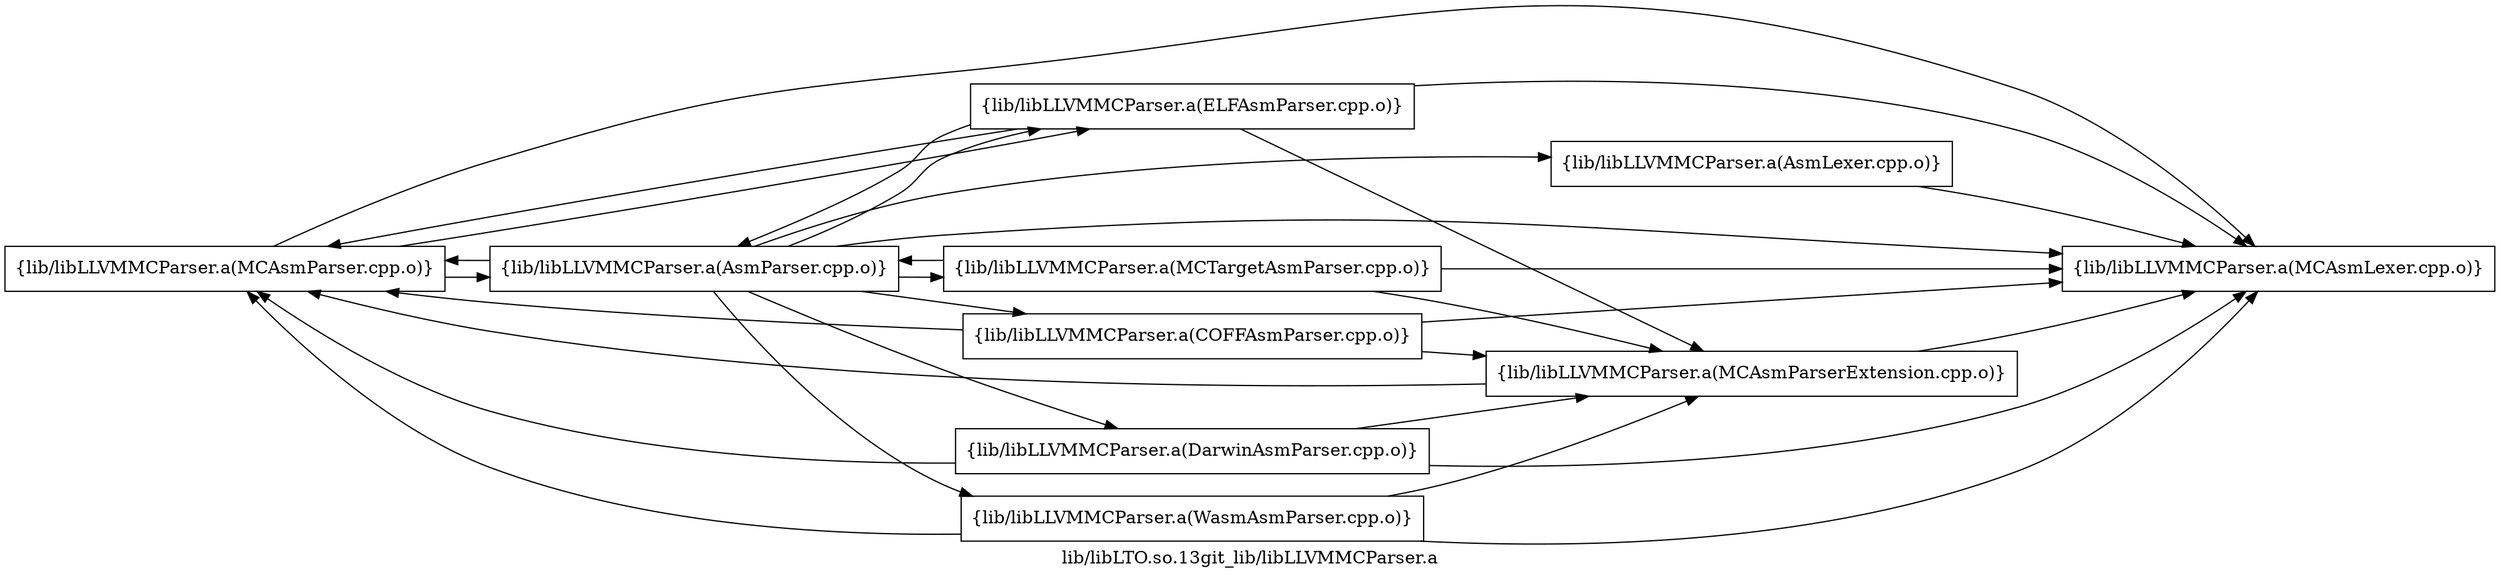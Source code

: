 digraph "lib/libLTO.so.13git_lib/libLLVMMCParser.a" {
	label="lib/libLTO.so.13git_lib/libLLVMMCParser.a";
	rankdir=LR;

	Node0x558810153f88 [shape=record,shape=box,group=0,label="{lib/libLLVMMCParser.a(MCAsmLexer.cpp.o)}"];
	Node0x5588101537b8 [shape=record,shape=box,group=0,label="{lib/libLLVMMCParser.a(MCAsmParser.cpp.o)}"];
	Node0x5588101537b8 -> Node0x558810156418;
	Node0x5588101537b8 -> Node0x558810153308;
	Node0x5588101537b8 -> Node0x558810153f88;
	Node0x5588101544d8 [shape=record,shape=box,group=0,label="{lib/libLLVMMCParser.a(MCAsmParserExtension.cpp.o)}"];
	Node0x5588101544d8 -> Node0x558810153f88;
	Node0x5588101544d8 -> Node0x5588101537b8;
	Node0x55881015d4e8 [shape=record,shape=box,group=0,label="{lib/libLLVMMCParser.a(MCTargetAsmParser.cpp.o)}"];
	Node0x55881015d4e8 -> Node0x558810156418;
	Node0x55881015d4e8 -> Node0x558810153f88;
	Node0x55881015d4e8 -> Node0x5588101544d8;
	Node0x558810156418 [shape=record,shape=box,group=0,label="{lib/libLLVMMCParser.a(AsmParser.cpp.o)}"];
	Node0x558810156418 -> Node0x558810157228;
	Node0x558810156418 -> Node0x558810156be8;
	Node0x558810156418 -> Node0x558810152688;
	Node0x558810156418 -> Node0x558810153308;
	Node0x558810156418 -> Node0x558810153f88;
	Node0x558810156418 -> Node0x5588101537b8;
	Node0x558810156418 -> Node0x55881015d4e8;
	Node0x558810156418 -> Node0x55881015c3b8;
	Node0x558810157228 [shape=record,shape=box,group=0,label="{lib/libLLVMMCParser.a(AsmLexer.cpp.o)}"];
	Node0x558810157228 -> Node0x558810153f88;
	Node0x558810156be8 [shape=record,shape=box,group=0,label="{lib/libLLVMMCParser.a(COFFAsmParser.cpp.o)}"];
	Node0x558810156be8 -> Node0x558810153f88;
	Node0x558810156be8 -> Node0x5588101537b8;
	Node0x558810156be8 -> Node0x5588101544d8;
	Node0x558810152688 [shape=record,shape=box,group=0,label="{lib/libLLVMMCParser.a(DarwinAsmParser.cpp.o)}"];
	Node0x558810152688 -> Node0x558810153f88;
	Node0x558810152688 -> Node0x5588101537b8;
	Node0x558810152688 -> Node0x5588101544d8;
	Node0x558810153308 [shape=record,shape=box,group=0,label="{lib/libLLVMMCParser.a(ELFAsmParser.cpp.o)}"];
	Node0x558810153308 -> Node0x558810156418;
	Node0x558810153308 -> Node0x558810153f88;
	Node0x558810153308 -> Node0x5588101537b8;
	Node0x558810153308 -> Node0x5588101544d8;
	Node0x55881015c3b8 [shape=record,shape=box,group=0,label="{lib/libLLVMMCParser.a(WasmAsmParser.cpp.o)}"];
	Node0x55881015c3b8 -> Node0x558810153f88;
	Node0x55881015c3b8 -> Node0x5588101537b8;
	Node0x55881015c3b8 -> Node0x5588101544d8;
}

